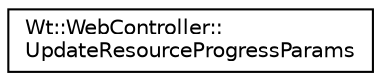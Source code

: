 digraph "Graphical Class Hierarchy"
{
 // LATEX_PDF_SIZE
  edge [fontname="Helvetica",fontsize="10",labelfontname="Helvetica",labelfontsize="10"];
  node [fontname="Helvetica",fontsize="10",shape=record];
  rankdir="LR";
  Node0 [label="Wt::WebController::\lUpdateResourceProgressParams",height=0.2,width=0.4,color="black", fillcolor="white", style="filled",URL="$structWt_1_1WebController_1_1UpdateResourceProgressParams.html",tooltip=" "];
}
